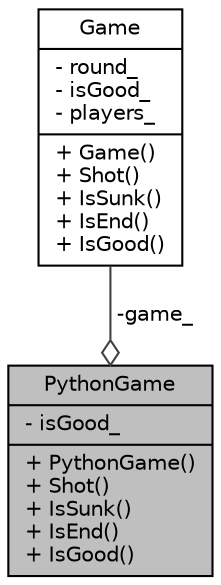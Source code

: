 digraph "PythonGame"
{
  edge [fontname="Helvetica",fontsize="10",labelfontname="Helvetica",labelfontsize="10"];
  node [fontname="Helvetica",fontsize="10",shape=record];
  Node1 [label="{PythonGame\n|- isGood_\l|+ PythonGame()\l+ Shot()\l+ IsSunk()\l+ IsEnd()\l+ IsGood()\l}",height=0.2,width=0.4,color="black", fillcolor="grey75", style="filled", fontcolor="black"];
  Node2 -> Node1 [color="grey25",fontsize="10",style="solid",label=" -game_" ,arrowhead="odiamond",fontname="Helvetica"];
  Node2 [label="{Game\n|- round_\l- isGood_\l- players_\l|+ Game()\l+ Shot()\l+ IsSunk()\l+ IsEnd()\l+ IsGood()\l}",height=0.2,width=0.4,color="black", fillcolor="white", style="filled",URL="$classGame.html",tooltip="class that keeps the state of the game - the battleships "];
}

